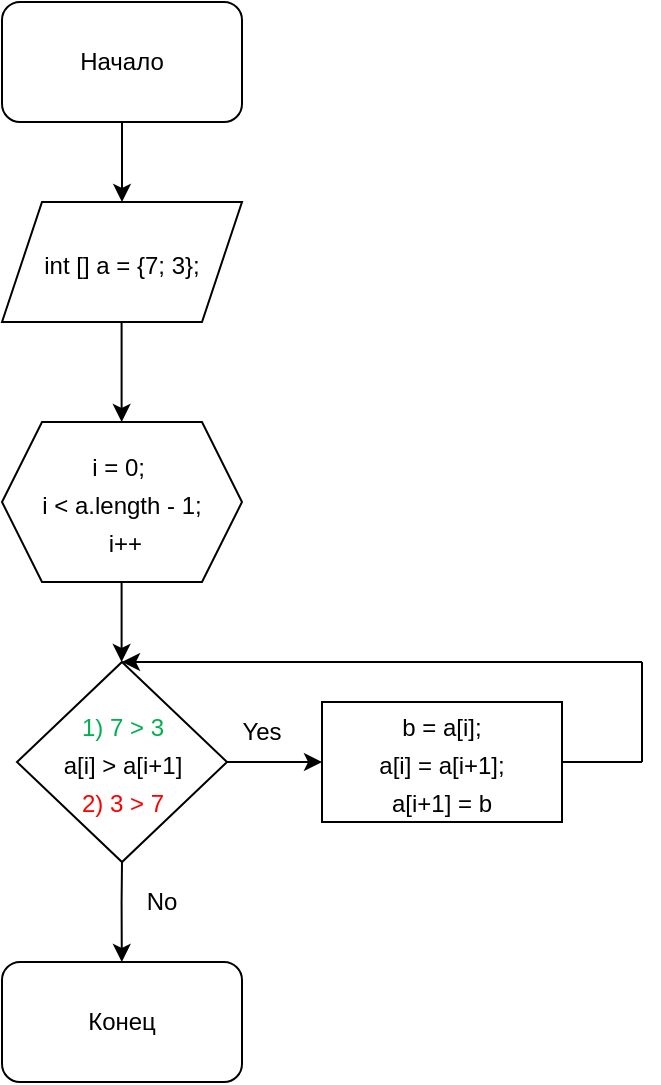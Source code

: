 <mxfile version="15.9.5"><diagram id="Zx8MMm06fEOnzyEGsuQz" name="Page-1"><mxGraphModel dx="788" dy="453" grid="1" gridSize="10" guides="1" tooltips="1" connect="1" arrows="1" fold="1" page="1" pageScale="1" pageWidth="827" pageHeight="1169" math="0" shadow="0"><root><mxCell id="0"/><mxCell id="1" parent="0"/><mxCell id="eJdwPEZ99ILyaZ29xSiG-1" value="Начало" style="rounded=1;whiteSpace=wrap;html=1;" vertex="1" parent="1"><mxGeometry x="360" width="120" height="60" as="geometry"/></mxCell><mxCell id="eJdwPEZ99ILyaZ29xSiG-2" value="" style="endArrow=classic;html=1;rounded=0;exitX=0.5;exitY=1;exitDx=0;exitDy=0;" edge="1" parent="1" source="eJdwPEZ99ILyaZ29xSiG-1"><mxGeometry width="50" height="50" relative="1" as="geometry"><mxPoint x="390" y="310" as="sourcePoint"/><mxPoint x="420" y="100" as="targetPoint"/><Array as="points"><mxPoint x="420" y="100"/></Array></mxGeometry></mxCell><mxCell id="eJdwPEZ99ILyaZ29xSiG-3" value="&lt;p class=&quot;MsoNormal&quot; style=&quot;margin: 0cm 0cm 0.0pt ; font-size: medium ; font-family: &amp;#34;calibri&amp;#34; , sans-serif&quot;&gt;&lt;span style=&quot;font-size: 9pt ; border: 1pt none ; padding: 0cm&quot;&gt;int [] a = {7; 3};&lt;/span&gt;&lt;/p&gt;" style="shape=parallelogram;perimeter=parallelogramPerimeter;whiteSpace=wrap;html=1;fixedSize=1;" vertex="1" parent="1"><mxGeometry x="360" y="100" width="120" height="60" as="geometry"/></mxCell><mxCell id="eJdwPEZ99ILyaZ29xSiG-4" value="" style="endArrow=classic;html=1;rounded=0;exitX=0.5;exitY=1;exitDx=0;exitDy=0;" edge="1" parent="1" target="eJdwPEZ99ILyaZ29xSiG-5"><mxGeometry width="50" height="50" relative="1" as="geometry"><mxPoint x="419.8" y="160" as="sourcePoint"/><mxPoint x="419.8" y="200" as="targetPoint"/><Array as="points"><mxPoint x="419.8" y="200"/></Array></mxGeometry></mxCell><mxCell id="eJdwPEZ99ILyaZ29xSiG-5" value="&lt;p class=&quot;MsoNormal&quot; style=&quot;margin: 0cm 0cm 0.0pt ; font-size: medium ; font-family: &amp;#34;calibri&amp;#34; , sans-serif&quot;&gt;&lt;span style=&quot;font-size: 9pt&quot;&gt;i = 0;&amp;nbsp;&lt;/span&gt;&lt;/p&gt;&lt;p class=&quot;MsoNormal&quot; style=&quot;margin: 0cm 0cm 0.0pt ; font-size: medium ; font-family: &amp;#34;calibri&amp;#34; , sans-serif&quot;&gt;&lt;span style=&quot;font-size: 9pt&quot;&gt;i &amp;lt; a.length - 1;&lt;/span&gt;&lt;/p&gt;&lt;p class=&quot;MsoNormal&quot; style=&quot;margin: 0cm 0cm 0.0pt ; font-size: medium ; font-family: &amp;#34;calibri&amp;#34; , sans-serif&quot;&gt;&lt;span style=&quot;font-size: 9pt&quot;&gt;&amp;nbsp;i++&lt;/span&gt;&lt;/p&gt;" style="shape=hexagon;perimeter=hexagonPerimeter2;whiteSpace=wrap;html=1;fixedSize=1;" vertex="1" parent="1"><mxGeometry x="360.0" y="210" width="120" height="80" as="geometry"/></mxCell><mxCell id="eJdwPEZ99ILyaZ29xSiG-6" value="" style="endArrow=classic;html=1;rounded=0;exitX=0.5;exitY=1;exitDx=0;exitDy=0;" edge="1" parent="1" target="eJdwPEZ99ILyaZ29xSiG-7"><mxGeometry width="50" height="50" relative="1" as="geometry"><mxPoint x="419.8" y="290" as="sourcePoint"/><mxPoint x="419.84" y="340" as="targetPoint"/><Array as="points"><mxPoint x="419.8" y="330"/></Array></mxGeometry></mxCell><mxCell id="eJdwPEZ99ILyaZ29xSiG-7" value="&lt;p class=&quot;MsoNormal&quot; style=&quot;margin: 0cm 0cm 0.0pt ; font-size: medium ; font-family: &amp;#34;calibri&amp;#34; , sans-serif&quot;&gt;&lt;span style=&quot;font-size: 9pt ; color: rgb(0 , 176 , 80)&quot;&gt;1) 7 &amp;gt; 3&lt;/span&gt;&lt;/p&gt;&lt;p class=&quot;MsoNormal&quot; style=&quot;margin: 0cm 0cm 0.0pt ; font-size: medium ; font-family: &amp;#34;calibri&amp;#34; , sans-serif&quot;&gt;&lt;span style=&quot;font-size: 9pt&quot;&gt;a[i] &amp;gt; a[i+1]&lt;/span&gt;&lt;/p&gt;&lt;p class=&quot;MsoNormal&quot; style=&quot;margin: 0cm 0cm 0.0pt ; font-size: medium ; font-family: &amp;#34;calibri&amp;#34; , sans-serif&quot;&gt;&lt;span style=&quot;font-size: 9pt ; color: red&quot;&gt;2) 3 &amp;gt; 7&lt;/span&gt;&lt;span style=&quot;font-size: 9pt ; color: rgb(0 , 176 , 80)&quot;&gt;&lt;/span&gt;&lt;/p&gt;" style="rhombus;whiteSpace=wrap;html=1;" vertex="1" parent="1"><mxGeometry x="367.5" y="330" width="105" height="100" as="geometry"/></mxCell><mxCell id="eJdwPEZ99ILyaZ29xSiG-8" value="" style="endArrow=classic;html=1;rounded=0;" edge="1" parent="1" target="eJdwPEZ99ILyaZ29xSiG-9"><mxGeometry width="50" height="50" relative="1" as="geometry"><mxPoint x="420" y="430" as="sourcePoint"/><mxPoint x="419.801" y="450.177" as="targetPoint"/><Array as="points"><mxPoint x="419.8" y="450"/></Array></mxGeometry></mxCell><mxCell id="eJdwPEZ99ILyaZ29xSiG-9" value="Конец" style="rounded=1;whiteSpace=wrap;html=1;" vertex="1" parent="1"><mxGeometry x="360.001" y="479.997" width="120" height="60" as="geometry"/></mxCell><mxCell id="eJdwPEZ99ILyaZ29xSiG-10" value="&lt;p class=&quot;MsoNormal&quot; style=&quot;margin: 0cm 0cm 0.0pt ; font-size: medium ; font-family: &amp;#34;calibri&amp;#34; , sans-serif&quot;&gt;&lt;span style=&quot;font-size: 9pt&quot;&gt;b = a[i];&lt;/span&gt;&lt;/p&gt;&lt;p class=&quot;MsoNormal&quot; style=&quot;margin: 0cm 0cm 0.0pt ; font-size: medium ; font-family: &amp;#34;calibri&amp;#34; , sans-serif&quot;&gt;&lt;span style=&quot;font-size: 9pt&quot;&gt;a[i] = a[i+1];&lt;/span&gt;&lt;/p&gt;&lt;p class=&quot;MsoNormal&quot; style=&quot;margin: 0cm 0cm 0.0pt ; font-size: medium ; font-family: &amp;#34;calibri&amp;#34; , sans-serif&quot;&gt;&lt;span style=&quot;font-size: 9pt&quot;&gt;a[i+1] = b&lt;/span&gt;&lt;/p&gt;" style="rounded=0;whiteSpace=wrap;html=1;" vertex="1" parent="1"><mxGeometry x="520" y="350" width="120" height="60" as="geometry"/></mxCell><mxCell id="eJdwPEZ99ILyaZ29xSiG-11" value="" style="endArrow=classic;html=1;rounded=0;entryX=0;entryY=0.5;entryDx=0;entryDy=0;exitX=1;exitY=0.5;exitDx=0;exitDy=0;" edge="1" parent="1" source="eJdwPEZ99ILyaZ29xSiG-7" target="eJdwPEZ99ILyaZ29xSiG-10"><mxGeometry width="50" height="50" relative="1" as="geometry"><mxPoint x="480" y="370" as="sourcePoint"/><mxPoint x="480" y="280" as="targetPoint"/></mxGeometry></mxCell><mxCell id="eJdwPEZ99ILyaZ29xSiG-12" value="" style="endArrow=none;html=1;rounded=0;exitX=1;exitY=0.5;exitDx=0;exitDy=0;" edge="1" parent="1" source="eJdwPEZ99ILyaZ29xSiG-10"><mxGeometry width="50" height="50" relative="1" as="geometry"><mxPoint x="450" y="340" as="sourcePoint"/><mxPoint x="680" y="380" as="targetPoint"/></mxGeometry></mxCell><mxCell id="eJdwPEZ99ILyaZ29xSiG-14" value="" style="endArrow=none;html=1;rounded=0;" edge="1" parent="1"><mxGeometry width="50" height="50" relative="1" as="geometry"><mxPoint x="680" y="380" as="sourcePoint"/><mxPoint x="680" y="330" as="targetPoint"/></mxGeometry></mxCell><mxCell id="eJdwPEZ99ILyaZ29xSiG-15" value="" style="endArrow=classic;html=1;rounded=0;entryX=0.5;entryY=0;entryDx=0;entryDy=0;" edge="1" parent="1" target="eJdwPEZ99ILyaZ29xSiG-7"><mxGeometry width="50" height="50" relative="1" as="geometry"><mxPoint x="680" y="330" as="sourcePoint"/><mxPoint x="500" y="290" as="targetPoint"/></mxGeometry></mxCell><mxCell id="eJdwPEZ99ILyaZ29xSiG-16" value="Yes" style="text;html=1;strokeColor=none;fillColor=none;align=center;verticalAlign=middle;whiteSpace=wrap;rounded=0;" vertex="1" parent="1"><mxGeometry x="460" y="350" width="60" height="30" as="geometry"/></mxCell><mxCell id="eJdwPEZ99ILyaZ29xSiG-17" value="No" style="text;html=1;strokeColor=none;fillColor=none;align=center;verticalAlign=middle;whiteSpace=wrap;rounded=0;" vertex="1" parent="1"><mxGeometry x="420" y="430" width="40" height="40" as="geometry"/></mxCell></root></mxGraphModel></diagram></mxfile>